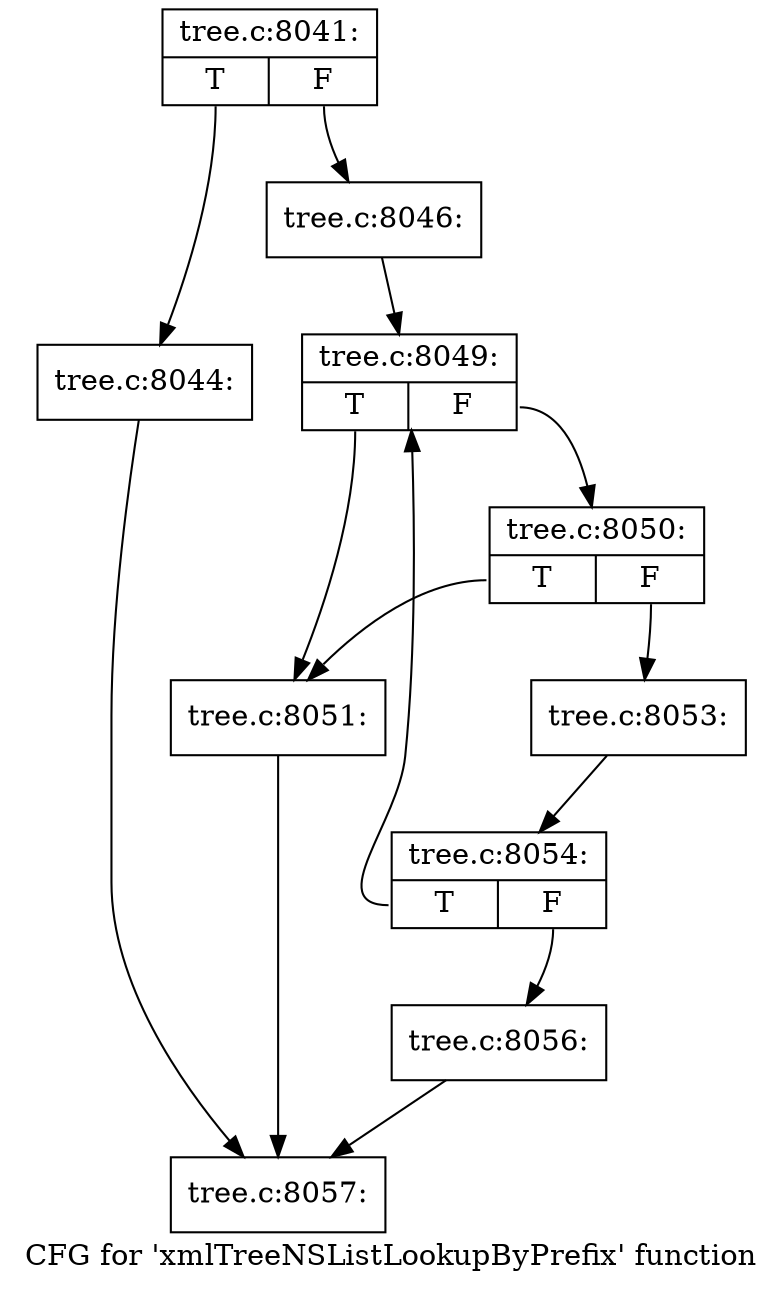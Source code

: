 digraph "CFG for 'xmlTreeNSListLookupByPrefix' function" {
	label="CFG for 'xmlTreeNSListLookupByPrefix' function";

	Node0x4896790 [shape=record,label="{tree.c:8041:|{<s0>T|<s1>F}}"];
	Node0x4896790:s0 -> Node0x4898560;
	Node0x4896790:s1 -> Node0x48985b0;
	Node0x4898560 [shape=record,label="{tree.c:8044:}"];
	Node0x4898560 -> Node0x4894760;
	Node0x48985b0 [shape=record,label="{tree.c:8046:}"];
	Node0x48985b0 -> Node0x489dce0;
	Node0x489dce0 [shape=record,label="{tree.c:8049:|{<s0>T|<s1>F}}"];
	Node0x489dce0:s0 -> Node0x489e010;
	Node0x489dce0:s1 -> Node0x489e0b0;
	Node0x489e0b0 [shape=record,label="{tree.c:8050:|{<s0>T|<s1>F}}"];
	Node0x489e0b0:s0 -> Node0x489e010;
	Node0x489e0b0:s1 -> Node0x489e060;
	Node0x489e010 [shape=record,label="{tree.c:8051:}"];
	Node0x489e010 -> Node0x4894760;
	Node0x489e060 [shape=record,label="{tree.c:8053:}"];
	Node0x489e060 -> Node0x489dc90;
	Node0x489dc90 [shape=record,label="{tree.c:8054:|{<s0>T|<s1>F}}"];
	Node0x489dc90:s0 -> Node0x489dce0;
	Node0x489dc90:s1 -> Node0x489dc40;
	Node0x489dc40 [shape=record,label="{tree.c:8056:}"];
	Node0x489dc40 -> Node0x4894760;
	Node0x4894760 [shape=record,label="{tree.c:8057:}"];
}
